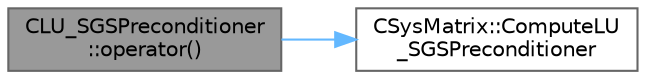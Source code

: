 digraph "CLU_SGSPreconditioner::operator()"
{
 // LATEX_PDF_SIZE
  bgcolor="transparent";
  edge [fontname=Helvetica,fontsize=10,labelfontname=Helvetica,labelfontsize=10];
  node [fontname=Helvetica,fontsize=10,shape=box,height=0.2,width=0.4];
  rankdir="LR";
  Node1 [id="Node000001",label="CLU_SGSPreconditioner\l::operator()",height=0.2,width=0.4,color="gray40", fillcolor="grey60", style="filled", fontcolor="black",tooltip="operator that defines the preconditioner operation."];
  Node1 -> Node2 [id="edge1_Node000001_Node000002",color="steelblue1",style="solid",tooltip=" "];
  Node2 [id="Node000002",label="CSysMatrix::ComputeLU\l_SGSPreconditioner",height=0.2,width=0.4,color="grey40", fillcolor="white", style="filled",URL="$classCSysMatrix.html#ae41b2166753863b1872dfd2fdcefc6ca",tooltip="Multiply CSysVector by the preconditioner."];
}
